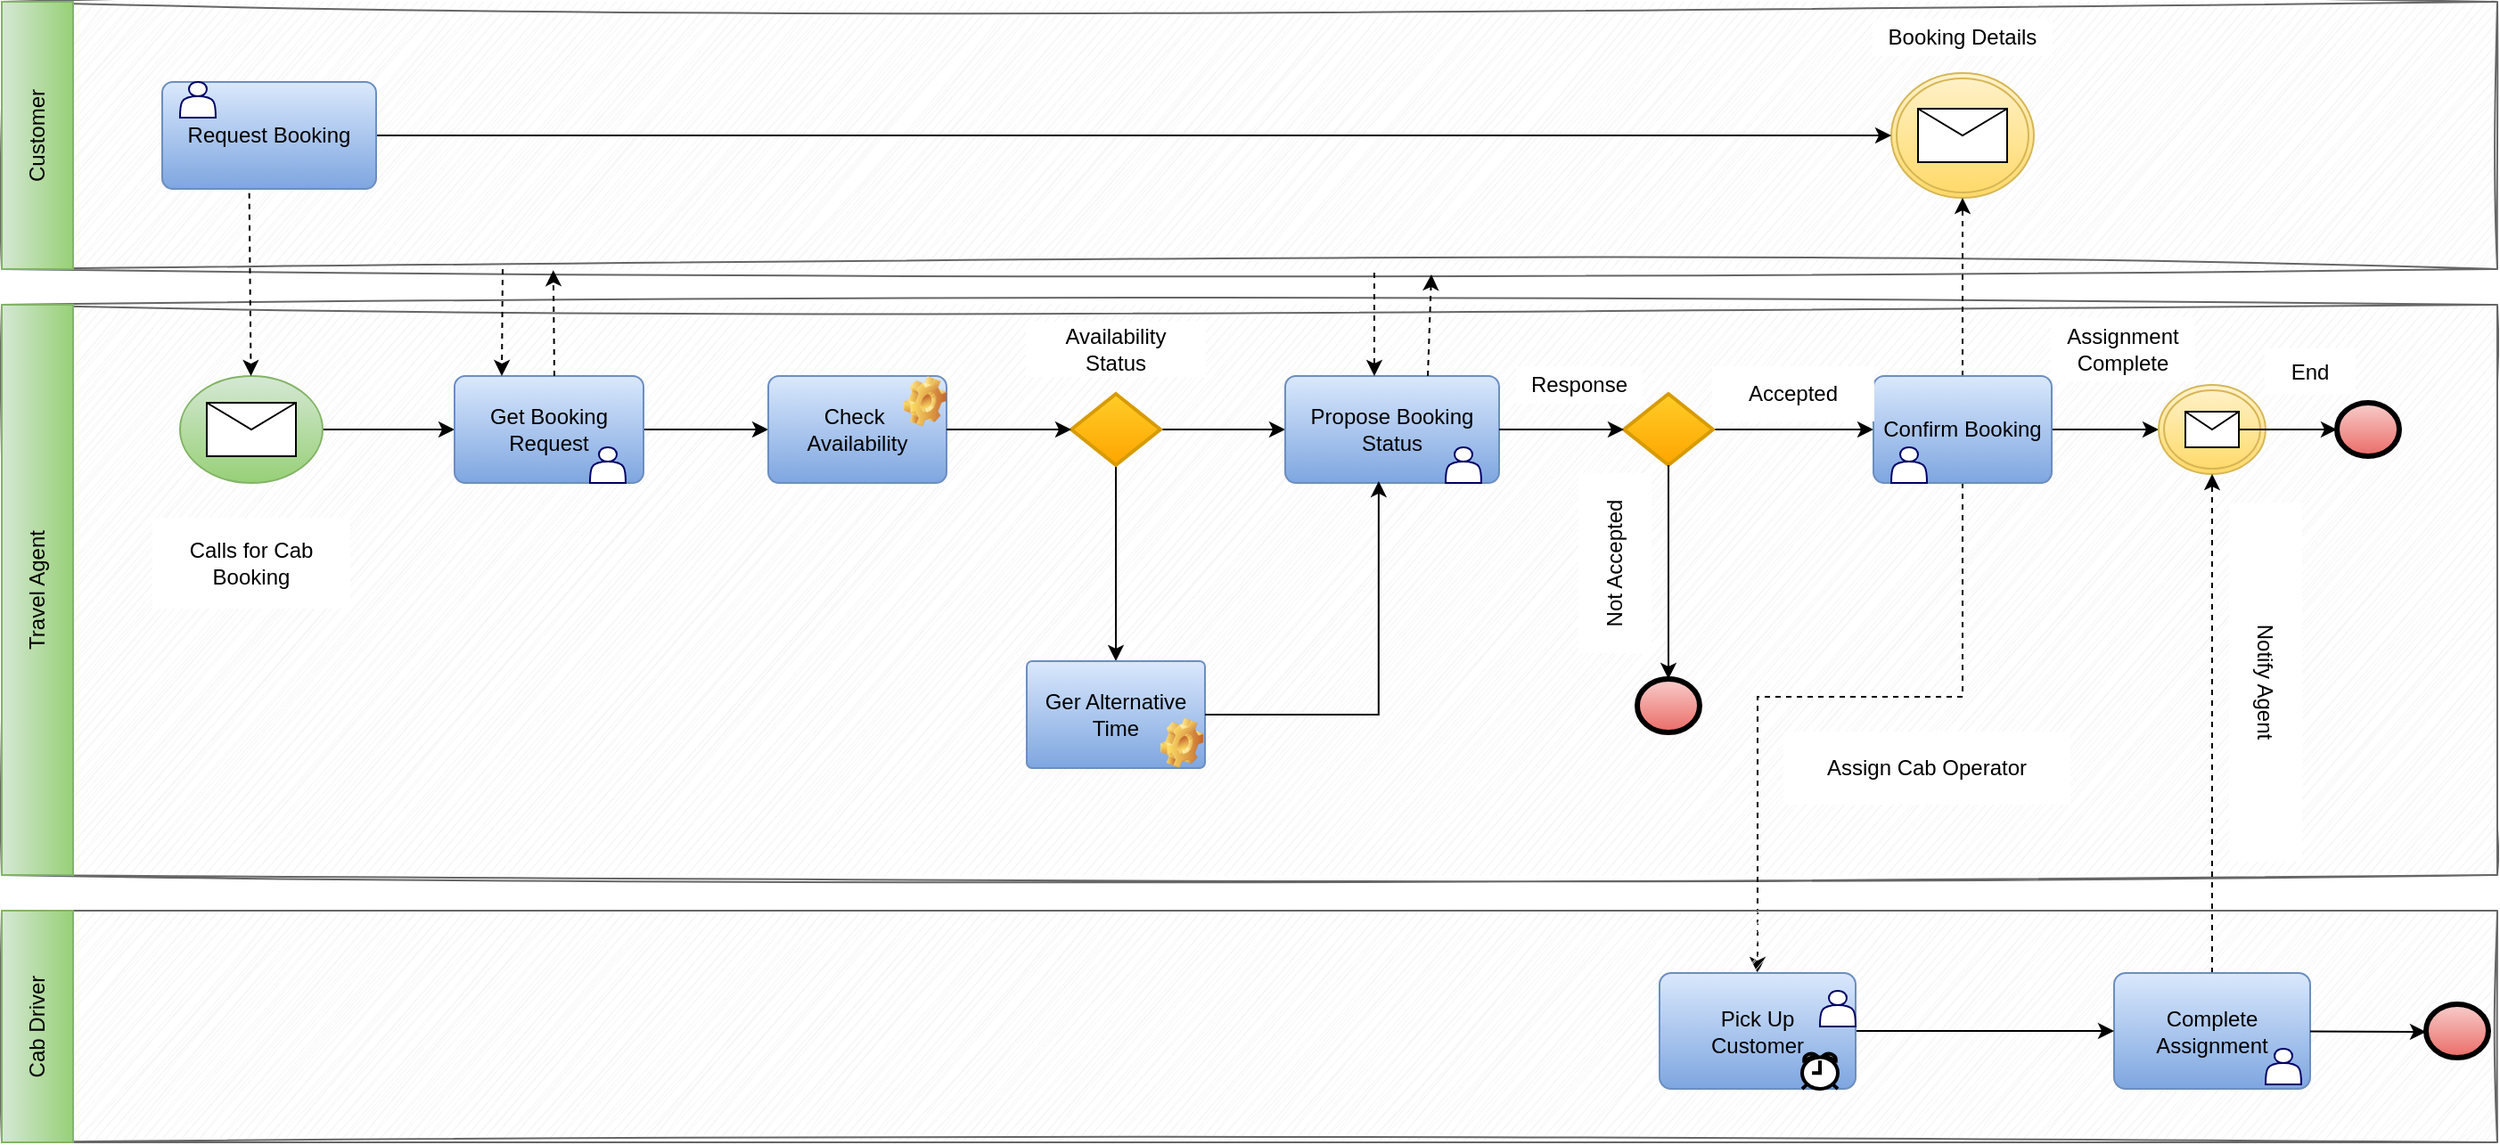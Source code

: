 <mxfile version="23.0.1" type="device">
  <diagram name="Page-1" id="c_j6NqavuUEoGgrb1BIW">
    <mxGraphModel dx="1909" dy="1013" grid="1" gridSize="10" guides="1" tooltips="1" connect="1" arrows="1" fold="1" page="1" pageScale="1" pageWidth="827" pageHeight="1169" math="0" shadow="0">
      <root>
        <mxCell id="0" />
        <mxCell id="1" parent="0" />
        <mxCell id="_XLZP4F0tq0NP1Y74Qva-1" value="" style="rounded=0;whiteSpace=wrap;html=1;sketch=1;curveFitting=1;jiggle=2;fillColor=#f5f5f5;fontColor=#333333;strokeColor=#666666;" vertex="1" parent="1">
          <mxGeometry x="40" y="40" width="1400" height="150" as="geometry" />
        </mxCell>
        <mxCell id="_XLZP4F0tq0NP1Y74Qva-6" value="" style="ellipse;shape=doubleEllipse;margin=3;whiteSpace=wrap;html=1;align=center;fillColor=#fff2cc;strokeColor=#d6b656;gradientColor=#ffd966;" vertex="1" parent="1">
          <mxGeometry x="1100" y="80" width="80" height="70" as="geometry" />
        </mxCell>
        <mxCell id="_XLZP4F0tq0NP1Y74Qva-5" value="" style="shape=message;html=1;html=1;outlineConnect=0;labelPosition=center;verticalLabelPosition=bottom;align=center;verticalAlign=top;" vertex="1" parent="1">
          <mxGeometry x="1115" y="100" width="50" height="30" as="geometry" />
        </mxCell>
        <mxCell id="_XLZP4F0tq0NP1Y74Qva-12" style="edgeStyle=orthogonalEdgeStyle;rounded=0;orthogonalLoop=1;jettySize=auto;html=1;entryX=0;entryY=0.5;entryDx=0;entryDy=0;" edge="1" parent="1" source="_XLZP4F0tq0NP1Y74Qva-9" target="_XLZP4F0tq0NP1Y74Qva-6">
          <mxGeometry relative="1" as="geometry" />
        </mxCell>
        <mxCell id="_XLZP4F0tq0NP1Y74Qva-9" value="Request Booking" style="rounded=1;arcSize=10;whiteSpace=wrap;html=1;align=center;fillColor=#dae8fc;gradientColor=#7ea6e0;strokeColor=#6c8ebf;" vertex="1" parent="1">
          <mxGeometry x="130" y="85" width="120" height="60" as="geometry" />
        </mxCell>
        <mxCell id="_XLZP4F0tq0NP1Y74Qva-11" value="" style="shape=actor;whiteSpace=wrap;html=1;strokeColor=#000066;" vertex="1" parent="1">
          <mxGeometry x="140" y="85" width="20" height="20" as="geometry" />
        </mxCell>
        <mxCell id="_XLZP4F0tq0NP1Y74Qva-13" value="Booking Details" style="whiteSpace=wrap;html=1;align=center;strokeColor=#FFFFFF;" vertex="1" parent="1">
          <mxGeometry x="1090" y="50" width="100" height="20" as="geometry" />
        </mxCell>
        <mxCell id="_XLZP4F0tq0NP1Y74Qva-14" value="" style="html=1;whiteSpace=wrap;strokeColor=#666666;sketch=1;curveFitting=1;jiggle=2;fillColor=#f5f5f5;fontColor=#333333;" vertex="1" parent="1">
          <mxGeometry x="40" y="210" width="1400" height="320" as="geometry" />
        </mxCell>
        <mxCell id="_XLZP4F0tq0NP1Y74Qva-21" style="edgeStyle=orthogonalEdgeStyle;rounded=0;orthogonalLoop=1;jettySize=auto;html=1;entryX=0;entryY=0.5;entryDx=0;entryDy=0;" edge="1" parent="1" source="_XLZP4F0tq0NP1Y74Qva-16" target="_XLZP4F0tq0NP1Y74Qva-18">
          <mxGeometry relative="1" as="geometry" />
        </mxCell>
        <mxCell id="_XLZP4F0tq0NP1Y74Qva-16" value="" style="ellipse;whiteSpace=wrap;html=1;align=center;fillColor=#d5e8d4;gradientColor=#97d077;strokeColor=#82b366;" vertex="1" parent="1">
          <mxGeometry x="140" y="250" width="80" height="60" as="geometry" />
        </mxCell>
        <mxCell id="_XLZP4F0tq0NP1Y74Qva-17" value="" style="shape=message;html=1;html=1;outlineConnect=0;labelPosition=center;verticalLabelPosition=bottom;align=center;verticalAlign=top;" vertex="1" parent="1">
          <mxGeometry x="155" y="265" width="50" height="30" as="geometry" />
        </mxCell>
        <mxCell id="_XLZP4F0tq0NP1Y74Qva-30" style="edgeStyle=orthogonalEdgeStyle;rounded=0;orthogonalLoop=1;jettySize=auto;html=1;entryX=0;entryY=0.5;entryDx=0;entryDy=0;" edge="1" parent="1" source="_XLZP4F0tq0NP1Y74Qva-18" target="_XLZP4F0tq0NP1Y74Qva-27">
          <mxGeometry relative="1" as="geometry" />
        </mxCell>
        <mxCell id="_XLZP4F0tq0NP1Y74Qva-18" value="Get Booking Request" style="rounded=1;arcSize=10;whiteSpace=wrap;html=1;align=center;fillColor=#dae8fc;gradientColor=#7ea6e0;strokeColor=#6c8ebf;" vertex="1" parent="1">
          <mxGeometry x="294" y="250" width="106" height="60" as="geometry" />
        </mxCell>
        <mxCell id="_XLZP4F0tq0NP1Y74Qva-19" value="" style="shape=actor;whiteSpace=wrap;html=1;strokeColor=#000066;" vertex="1" parent="1">
          <mxGeometry x="370" y="290" width="20" height="20" as="geometry" />
        </mxCell>
        <mxCell id="_XLZP4F0tq0NP1Y74Qva-20" value="Calls for Cab&lt;br&gt;Booking" style="html=1;whiteSpace=wrap;strokeColor=#FFFFFF;" vertex="1" parent="1">
          <mxGeometry x="125" y="330" width="110" height="50" as="geometry" />
        </mxCell>
        <mxCell id="_XLZP4F0tq0NP1Y74Qva-22" style="rounded=0;orthogonalLoop=1;jettySize=auto;html=1;exitX=0.407;exitY=1.04;exitDx=0;exitDy=0;exitPerimeter=0;dashed=1;" edge="1" parent="1" source="_XLZP4F0tq0NP1Y74Qva-9" target="_XLZP4F0tq0NP1Y74Qva-16">
          <mxGeometry relative="1" as="geometry" />
        </mxCell>
        <mxCell id="_XLZP4F0tq0NP1Y74Qva-23" style="rounded=0;orthogonalLoop=1;jettySize=auto;html=1;entryX=0.25;entryY=0;entryDx=0;entryDy=0;dashed=1;" edge="1" parent="1" target="_XLZP4F0tq0NP1Y74Qva-18">
          <mxGeometry relative="1" as="geometry">
            <mxPoint x="321" y="190" as="sourcePoint" />
            <mxPoint x="320" y="250" as="targetPoint" />
          </mxGeometry>
        </mxCell>
        <mxCell id="_XLZP4F0tq0NP1Y74Qva-25" style="rounded=0;orthogonalLoop=1;jettySize=auto;html=1;entryX=0.221;entryY=1.004;entryDx=0;entryDy=0;entryPerimeter=0;dashed=1;" edge="1" parent="1" target="_XLZP4F0tq0NP1Y74Qva-1">
          <mxGeometry relative="1" as="geometry">
            <mxPoint x="350" y="180" as="targetPoint" />
            <mxPoint x="350" y="250" as="sourcePoint" />
          </mxGeometry>
        </mxCell>
        <mxCell id="_XLZP4F0tq0NP1Y74Qva-27" value="Check&amp;nbsp;&lt;br&gt;Availability" style="rounded=1;arcSize=10;whiteSpace=wrap;html=1;align=center;fillColor=#dae8fc;gradientColor=#7ea6e0;strokeColor=#6c8ebf;" vertex="1" parent="1">
          <mxGeometry x="470" y="250" width="100" height="60" as="geometry" />
        </mxCell>
        <mxCell id="_XLZP4F0tq0NP1Y74Qva-29" value="" style="shape=image;html=1;verticalLabelPosition=bottom;verticalAlign=top;imageAspect=1;aspect=fixed;image=img/clipart/Gear_128x128.png" vertex="1" parent="1">
          <mxGeometry x="545.9" y="250" width="24.1" height="28.27" as="geometry" />
        </mxCell>
        <mxCell id="_XLZP4F0tq0NP1Y74Qva-36" style="edgeStyle=orthogonalEdgeStyle;rounded=0;orthogonalLoop=1;jettySize=auto;html=1;" edge="1" parent="1" source="_XLZP4F0tq0NP1Y74Qva-31" target="_XLZP4F0tq0NP1Y74Qva-34">
          <mxGeometry relative="1" as="geometry" />
        </mxCell>
        <mxCell id="_XLZP4F0tq0NP1Y74Qva-41" style="edgeStyle=orthogonalEdgeStyle;rounded=0;orthogonalLoop=1;jettySize=auto;html=1;entryX=0;entryY=0.5;entryDx=0;entryDy=0;" edge="1" parent="1" source="_XLZP4F0tq0NP1Y74Qva-31" target="_XLZP4F0tq0NP1Y74Qva-37">
          <mxGeometry relative="1" as="geometry" />
        </mxCell>
        <mxCell id="_XLZP4F0tq0NP1Y74Qva-31" value="" style="strokeWidth=2;html=1;shape=mxgraph.flowchart.decision;whiteSpace=wrap;fillColor=#ffcd28;gradientColor=#ffa500;strokeColor=#d79b00;" vertex="1" parent="1">
          <mxGeometry x="640" y="260" width="50" height="40" as="geometry" />
        </mxCell>
        <mxCell id="_XLZP4F0tq0NP1Y74Qva-32" style="edgeStyle=orthogonalEdgeStyle;rounded=0;orthogonalLoop=1;jettySize=auto;html=1;entryX=0;entryY=0.5;entryDx=0;entryDy=0;entryPerimeter=0;" edge="1" parent="1" source="_XLZP4F0tq0NP1Y74Qva-27" target="_XLZP4F0tq0NP1Y74Qva-31">
          <mxGeometry relative="1" as="geometry" />
        </mxCell>
        <mxCell id="_XLZP4F0tq0NP1Y74Qva-33" value="Availability&lt;br&gt;Status" style="whiteSpace=wrap;html=1;align=center;strokeColor=#FFFFFF;" vertex="1" parent="1">
          <mxGeometry x="615" y="220" width="100" height="30" as="geometry" />
        </mxCell>
        <mxCell id="_XLZP4F0tq0NP1Y74Qva-34" value="Ger Alternative&lt;br&gt;Time" style="rounded=1;arcSize=5;whiteSpace=wrap;html=1;align=center;fillColor=#dae8fc;gradientColor=#7ea6e0;strokeColor=#6c8ebf;" vertex="1" parent="1">
          <mxGeometry x="615" y="410" width="100" height="60" as="geometry" />
        </mxCell>
        <mxCell id="_XLZP4F0tq0NP1Y74Qva-35" value="" style="shape=image;html=1;verticalLabelPosition=bottom;verticalAlign=top;imageAspect=1;aspect=fixed;image=img/clipart/Gear_128x128.png" vertex="1" parent="1">
          <mxGeometry x="690" y="441.73" width="24.1" height="28.27" as="geometry" />
        </mxCell>
        <mxCell id="_XLZP4F0tq0NP1Y74Qva-37" value="Propose Booking&lt;br&gt;Status" style="rounded=1;arcSize=10;whiteSpace=wrap;html=1;align=center;fillColor=#dae8fc;gradientColor=#7ea6e0;strokeColor=#6c8ebf;" vertex="1" parent="1">
          <mxGeometry x="760" y="250" width="120" height="60" as="geometry" />
        </mxCell>
        <mxCell id="_XLZP4F0tq0NP1Y74Qva-38" value="" style="shape=actor;whiteSpace=wrap;html=1;strokeColor=#000066;" vertex="1" parent="1">
          <mxGeometry x="850" y="290" width="20" height="20" as="geometry" />
        </mxCell>
        <mxCell id="_XLZP4F0tq0NP1Y74Qva-42" style="edgeStyle=orthogonalEdgeStyle;rounded=0;orthogonalLoop=1;jettySize=auto;html=1;entryX=0;entryY=0.5;entryDx=0;entryDy=0;exitX=0.28;exitY=1.015;exitDx=0;exitDy=0;exitPerimeter=0;dashed=1;" edge="1" parent="1">
          <mxGeometry relative="1" as="geometry">
            <mxPoint x="810" y="192" as="sourcePoint" />
            <mxPoint x="810" y="250" as="targetPoint" />
          </mxGeometry>
        </mxCell>
        <mxCell id="_XLZP4F0tq0NP1Y74Qva-43" style="rounded=0;orthogonalLoop=1;jettySize=auto;html=1;entryX=0.312;entryY=1.02;entryDx=0;entryDy=0;entryPerimeter=0;dashed=1;" edge="1" parent="1">
          <mxGeometry relative="1" as="geometry">
            <mxPoint x="842" y="193" as="targetPoint" />
            <mxPoint x="840" y="250" as="sourcePoint" />
          </mxGeometry>
        </mxCell>
        <mxCell id="_XLZP4F0tq0NP1Y74Qva-52" style="edgeStyle=orthogonalEdgeStyle;rounded=0;orthogonalLoop=1;jettySize=auto;html=1;" edge="1" parent="1" source="_XLZP4F0tq0NP1Y74Qva-44" target="_XLZP4F0tq0NP1Y74Qva-50">
          <mxGeometry relative="1" as="geometry" />
        </mxCell>
        <mxCell id="_XLZP4F0tq0NP1Y74Qva-44" value="" style="strokeWidth=2;html=1;shape=mxgraph.flowchart.decision;whiteSpace=wrap;fillColor=#ffcd28;gradientColor=#ffa500;strokeColor=#d79b00;" vertex="1" parent="1">
          <mxGeometry x="950" y="260" width="50" height="40" as="geometry" />
        </mxCell>
        <mxCell id="_XLZP4F0tq0NP1Y74Qva-45" style="edgeStyle=orthogonalEdgeStyle;rounded=0;orthogonalLoop=1;jettySize=auto;html=1;entryX=0;entryY=0.5;entryDx=0;entryDy=0;entryPerimeter=0;" edge="1" parent="1" source="_XLZP4F0tq0NP1Y74Qva-37" target="_XLZP4F0tq0NP1Y74Qva-44">
          <mxGeometry relative="1" as="geometry" />
        </mxCell>
        <mxCell id="_XLZP4F0tq0NP1Y74Qva-46" value="Response" style="whiteSpace=wrap;html=1;align=center;strokeColor=#FFFFFF;" vertex="1" parent="1">
          <mxGeometry x="890" y="245" width="70" height="20" as="geometry" />
        </mxCell>
        <mxCell id="_XLZP4F0tq0NP1Y74Qva-47" value="" style="verticalLabelPosition=bottom;verticalAlign=top;html=1;shape=mxgraph.flowchart.on-page_reference;fillColor=#f8cecc;gradientColor=#ea6b66;strokeColor=#000000;strokeWidth=3;" vertex="1" parent="1">
          <mxGeometry x="957.5" y="420" width="35" height="30" as="geometry" />
        </mxCell>
        <mxCell id="_XLZP4F0tq0NP1Y74Qva-48" style="edgeStyle=orthogonalEdgeStyle;rounded=0;orthogonalLoop=1;jettySize=auto;html=1;entryX=0.5;entryY=0;entryDx=0;entryDy=0;entryPerimeter=0;" edge="1" parent="1" source="_XLZP4F0tq0NP1Y74Qva-44" target="_XLZP4F0tq0NP1Y74Qva-47">
          <mxGeometry relative="1" as="geometry" />
        </mxCell>
        <mxCell id="_XLZP4F0tq0NP1Y74Qva-49" value="Not Accepted" style="whiteSpace=wrap;html=1;align=center;rotation=-90;strokeColor=#FFFFFF;" vertex="1" parent="1">
          <mxGeometry x="895" y="335" width="100" height="40" as="geometry" />
        </mxCell>
        <mxCell id="_XLZP4F0tq0NP1Y74Qva-56" style="edgeStyle=orthogonalEdgeStyle;rounded=0;orthogonalLoop=1;jettySize=auto;html=1;entryX=0.5;entryY=1;entryDx=0;entryDy=0;dashed=1;" edge="1" parent="1" source="_XLZP4F0tq0NP1Y74Qva-50" target="_XLZP4F0tq0NP1Y74Qva-6">
          <mxGeometry relative="1" as="geometry" />
        </mxCell>
        <mxCell id="_XLZP4F0tq0NP1Y74Qva-59" style="edgeStyle=orthogonalEdgeStyle;rounded=0;orthogonalLoop=1;jettySize=auto;html=1;" edge="1" parent="1" source="_XLZP4F0tq0NP1Y74Qva-50" target="_XLZP4F0tq0NP1Y74Qva-57">
          <mxGeometry relative="1" as="geometry" />
        </mxCell>
        <mxCell id="_XLZP4F0tq0NP1Y74Qva-81" style="edgeStyle=orthogonalEdgeStyle;rounded=0;orthogonalLoop=1;jettySize=auto;html=1;entryX=0.5;entryY=0;entryDx=0;entryDy=0;dashed=1;" edge="1" parent="1" source="_XLZP4F0tq0NP1Y74Qva-50" target="_XLZP4F0tq0NP1Y74Qva-76">
          <mxGeometry relative="1" as="geometry">
            <Array as="points">
              <mxPoint x="1140" y="430" />
              <mxPoint x="1025" y="430" />
            </Array>
          </mxGeometry>
        </mxCell>
        <mxCell id="_XLZP4F0tq0NP1Y74Qva-50" value="Confirm Booking" style="rounded=1;arcSize=10;whiteSpace=wrap;html=1;align=center;fillColor=#dae8fc;gradientColor=#7ea6e0;strokeColor=#6c8ebf;" vertex="1" parent="1">
          <mxGeometry x="1090" y="250" width="100" height="60" as="geometry" />
        </mxCell>
        <mxCell id="_XLZP4F0tq0NP1Y74Qva-51" value="" style="shape=actor;whiteSpace=wrap;html=1;strokeColor=#000066;" vertex="1" parent="1">
          <mxGeometry x="1100" y="290" width="20" height="20" as="geometry" />
        </mxCell>
        <mxCell id="_XLZP4F0tq0NP1Y74Qva-53" value="Accepted" style="whiteSpace=wrap;html=1;align=center;strokeColor=#FFFFFF;" vertex="1" parent="1">
          <mxGeometry x="1000" y="245" width="90" height="30" as="geometry" />
        </mxCell>
        <mxCell id="_XLZP4F0tq0NP1Y74Qva-54" style="edgeStyle=orthogonalEdgeStyle;rounded=0;orthogonalLoop=1;jettySize=auto;html=1;entryX=0.437;entryY=0.983;entryDx=0;entryDy=0;entryPerimeter=0;" edge="1" parent="1" source="_XLZP4F0tq0NP1Y74Qva-34" target="_XLZP4F0tq0NP1Y74Qva-37">
          <mxGeometry relative="1" as="geometry" />
        </mxCell>
        <mxCell id="_XLZP4F0tq0NP1Y74Qva-57" value="" style="ellipse;shape=doubleEllipse;margin=3;whiteSpace=wrap;html=1;align=center;fillColor=#fff2cc;strokeColor=#d6b656;gradientColor=#ffd966;" vertex="1" parent="1">
          <mxGeometry x="1250" y="255" width="60" height="50" as="geometry" />
        </mxCell>
        <mxCell id="_XLZP4F0tq0NP1Y74Qva-62" style="edgeStyle=orthogonalEdgeStyle;rounded=0;orthogonalLoop=1;jettySize=auto;html=1;" edge="1" parent="1" source="_XLZP4F0tq0NP1Y74Qva-58" target="_XLZP4F0tq0NP1Y74Qva-61">
          <mxGeometry relative="1" as="geometry" />
        </mxCell>
        <mxCell id="_XLZP4F0tq0NP1Y74Qva-58" value="" style="shape=message;html=1;html=1;outlineConnect=0;labelPosition=center;verticalLabelPosition=bottom;align=center;verticalAlign=top;" vertex="1" parent="1">
          <mxGeometry x="1265" y="270" width="30" height="20" as="geometry" />
        </mxCell>
        <mxCell id="_XLZP4F0tq0NP1Y74Qva-60" value="Assignment&lt;br&gt;Complete" style="whiteSpace=wrap;html=1;align=center;strokeColor=#FFFFFF;" vertex="1" parent="1">
          <mxGeometry x="1190" y="217.5" width="80" height="35" as="geometry" />
        </mxCell>
        <mxCell id="_XLZP4F0tq0NP1Y74Qva-61" value="" style="verticalLabelPosition=bottom;verticalAlign=top;html=1;shape=mxgraph.flowchart.on-page_reference;fillColor=#f8cecc;gradientColor=#ea6b66;strokeColor=#000000;strokeWidth=3;" vertex="1" parent="1">
          <mxGeometry x="1350" y="265" width="35" height="30" as="geometry" />
        </mxCell>
        <mxCell id="_XLZP4F0tq0NP1Y74Qva-63" value="End" style="whiteSpace=wrap;html=1;align=center;strokeColor=#FFFFFF;" vertex="1" parent="1">
          <mxGeometry x="1310" y="235" width="50" height="25" as="geometry" />
        </mxCell>
        <mxCell id="_XLZP4F0tq0NP1Y74Qva-64" value="" style="whiteSpace=wrap;html=1;align=center;strokeColor=#666666;fillColor=#f5f5f5;fontColor=#333333;sketch=1;curveFitting=1;jiggle=2;" vertex="1" parent="1">
          <mxGeometry x="40" y="550" width="1400" height="130" as="geometry" />
        </mxCell>
        <mxCell id="_XLZP4F0tq0NP1Y74Qva-65" value="Cab Driver" style="whiteSpace=wrap;html=1;align=center;rotation=-90;fillColor=#d5e8d4;gradientColor=#97d077;strokeColor=#82b366;" vertex="1" parent="1">
          <mxGeometry x="-5" y="595" width="130" height="40" as="geometry" />
        </mxCell>
        <mxCell id="_XLZP4F0tq0NP1Y74Qva-66" value="Customer" style="whiteSpace=wrap;html=1;align=center;rotation=-90;fillColor=#d5e8d4;gradientColor=#97d077;strokeColor=#82b366;" vertex="1" parent="1">
          <mxGeometry x="-15" y="95" width="150" height="40" as="geometry" />
        </mxCell>
        <mxCell id="_XLZP4F0tq0NP1Y74Qva-67" value="Travel Agent" style="whiteSpace=wrap;html=1;align=center;rotation=-90;fillColor=#d5e8d4;gradientColor=#97d077;strokeColor=#82b366;" vertex="1" parent="1">
          <mxGeometry x="-100" y="350" width="320" height="40" as="geometry" />
        </mxCell>
        <mxCell id="_XLZP4F0tq0NP1Y74Qva-72" style="edgeStyle=orthogonalEdgeStyle;rounded=0;orthogonalLoop=1;jettySize=auto;html=1;entryX=0.5;entryY=1;entryDx=0;entryDy=0;dashed=1;" edge="1" parent="1" source="_XLZP4F0tq0NP1Y74Qva-68" target="_XLZP4F0tq0NP1Y74Qva-57">
          <mxGeometry relative="1" as="geometry" />
        </mxCell>
        <mxCell id="_XLZP4F0tq0NP1Y74Qva-68" value="Complete&lt;br&gt;Assignment" style="rounded=1;arcSize=10;whiteSpace=wrap;html=1;align=center;fillColor=#dae8fc;gradientColor=#7ea6e0;strokeColor=#6c8ebf;" vertex="1" parent="1">
          <mxGeometry x="1225" y="585" width="110" height="65" as="geometry" />
        </mxCell>
        <mxCell id="_XLZP4F0tq0NP1Y74Qva-71" value="" style="shape=actor;whiteSpace=wrap;html=1;strokeColor=#000066;" vertex="1" parent="1">
          <mxGeometry x="1310" y="627.5" width="20" height="20" as="geometry" />
        </mxCell>
        <mxCell id="_XLZP4F0tq0NP1Y74Qva-73" value="Notify Agent" style="whiteSpace=wrap;html=1;align=center;rotation=90;strokeColor=#FFFFFF;" vertex="1" parent="1">
          <mxGeometry x="1210" y="401.73" width="200" height="40" as="geometry" />
        </mxCell>
        <mxCell id="_XLZP4F0tq0NP1Y74Qva-74" value="" style="verticalLabelPosition=bottom;verticalAlign=top;html=1;shape=mxgraph.flowchart.on-page_reference;fillColor=#f8cecc;gradientColor=#ea6b66;strokeColor=#000000;strokeWidth=3;" vertex="1" parent="1">
          <mxGeometry x="1400" y="602.5" width="35" height="30" as="geometry" />
        </mxCell>
        <mxCell id="_XLZP4F0tq0NP1Y74Qva-75" style="rounded=0;orthogonalLoop=1;jettySize=auto;html=1;" edge="1" parent="1" source="_XLZP4F0tq0NP1Y74Qva-68">
          <mxGeometry relative="1" as="geometry">
            <mxPoint x="1400" y="618" as="targetPoint" />
          </mxGeometry>
        </mxCell>
        <mxCell id="_XLZP4F0tq0NP1Y74Qva-80" style="edgeStyle=orthogonalEdgeStyle;rounded=0;orthogonalLoop=1;jettySize=auto;html=1;" edge="1" parent="1" source="_XLZP4F0tq0NP1Y74Qva-76" target="_XLZP4F0tq0NP1Y74Qva-68">
          <mxGeometry relative="1" as="geometry" />
        </mxCell>
        <mxCell id="_XLZP4F0tq0NP1Y74Qva-76" value="Pick Up&lt;br&gt;Customer" style="rounded=1;arcSize=10;whiteSpace=wrap;html=1;align=center;fillColor=#dae8fc;gradientColor=#7ea6e0;strokeColor=#6c8ebf;" vertex="1" parent="1">
          <mxGeometry x="970" y="585" width="110" height="65" as="geometry" />
        </mxCell>
        <mxCell id="_XLZP4F0tq0NP1Y74Qva-78" value="" style="html=1;verticalLabelPosition=bottom;align=center;labelBackgroundColor=#ffffff;verticalAlign=top;strokeWidth=2;strokeColor=#000000;shadow=0;dashed=0;shape=mxgraph.ios7.icons.alarm_clock;" vertex="1" parent="1">
          <mxGeometry x="1050" y="630" width="20" height="20" as="geometry" />
        </mxCell>
        <mxCell id="_XLZP4F0tq0NP1Y74Qva-79" value="" style="shape=actor;whiteSpace=wrap;html=1;strokeColor=#000066;" vertex="1" parent="1">
          <mxGeometry x="1060" y="595" width="20" height="20" as="geometry" />
        </mxCell>
        <mxCell id="_XLZP4F0tq0NP1Y74Qva-82" value="Assign Cab Operator" style="whiteSpace=wrap;html=1;align=center;strokeColor=#FFFFFF;" vertex="1" parent="1">
          <mxGeometry x="1040" y="450" width="160" height="40" as="geometry" />
        </mxCell>
      </root>
    </mxGraphModel>
  </diagram>
</mxfile>
